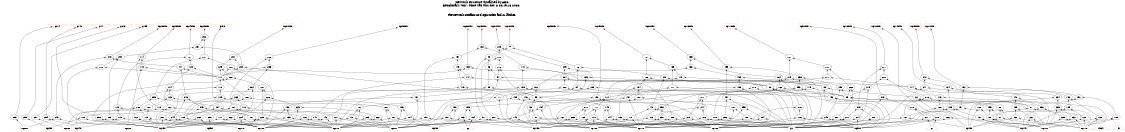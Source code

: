 # Network structure generated by ABC

digraph network {
size = "7.5,10";
center = true;
edge [dir = back];

{
  node [shape = plaintext];
  edge [style = invis];
  LevelTitle1 [label=""];
  LevelTitle2 [label=""];
  Level10 [label = ""];
  Level9 [label = ""];
  Level8 [label = ""];
  Level7 [label = ""];
  Level6 [label = ""];
  Level5 [label = ""];
  Level4 [label = ""];
  Level3 [label = ""];
  Level2 [label = ""];
  Level1 [label = ""];
  Level0 [label = ""];
  LevelTitle1 ->  LevelTitle2 ->  Level10 ->  Level9 ->  Level8 ->  Level7 ->  Level6 ->  Level5 ->  Level4 ->  Level3 ->  Level2 ->  Level1 ->  Level0;
}

{
  rank = same;
  LevelTitle1;
  title1 [shape=plaintext,
          fontsize=20,
          fontname = "Times-Roman",
          label="Network structure visualized by ABC\nBenchmark \"top\". Time was Thu Oct  8 20:19:13 2020. "
         ];
}

{
  rank = same;
  LevelTitle2;
  title2 [shape=plaintext,
          fontsize=18,
          fontname = "Times-Roman",
          label="The network contains 224 logic nodes and 21 latches.\n"
         ];
}

{
  rank = same;
  Level10;
  Node6 [label = "g214", shape = invtriangle, color = coral, fillcolor = coral];
  Node7 [label = "g148", shape = invtriangle, color = coral, fillcolor = coral];
  Node8 [label = "g147", shape = invtriangle, color = coral, fillcolor = coral];
  Node9 [label = "g213", shape = invtriangle, color = coral, fillcolor = coral];
  Node10 [label = "g199", shape = invtriangle, color = coral, fillcolor = coral];
  Node11 [label = "g198", shape = invtriangle, color = coral, fillcolor = coral];
  Node13 [label = "ng12L_in", shape = box, color = coral, fillcolor = coral];
  Node16 [label = "ng23L_in", shape = box, color = coral, fillcolor = coral];
  Node19 [label = "ng24L_in", shape = box, color = coral, fillcolor = coral];
  Node22 [label = "ng14L_in", shape = box, color = coral, fillcolor = coral];
  Node25 [label = "ng13L_in", shape = box, color = coral, fillcolor = coral];
  Node28 [label = "ng22L_in", shape = box, color = coral, fillcolor = coral];
  Node31 [label = "ng20L_in", shape = box, color = coral, fillcolor = coral];
  Node34 [label = "ng10L_in", shape = box, color = coral, fillcolor = coral];
  Node37 [label = "ng19L_in", shape = box, color = coral, fillcolor = coral];
  Node40 [label = "ng11L_in", shape = box, color = coral, fillcolor = coral];
  Node43 [label = "ng29L_in", shape = box, color = coral, fillcolor = coral];
  Node46 [label = "ng21L_in", shape = box, color = coral, fillcolor = coral];
  Node49 [label = "ng30L_in", shape = box, color = coral, fillcolor = coral];
  Node52 [label = "ng16L_in", shape = box, color = coral, fillcolor = coral];
  Node55 [label = "ng27L_in", shape = box, color = coral, fillcolor = coral];
  Node58 [label = "ng15L_in", shape = box, color = coral, fillcolor = coral];
  Node61 [label = "ng28L_in", shape = box, color = coral, fillcolor = coral];
  Node64 [label = "ng18L_in", shape = box, color = coral, fillcolor = coral];
  Node67 [label = "ng25L_in", shape = box, color = coral, fillcolor = coral];
  Node70 [label = "ng17L_in", shape = box, color = coral, fillcolor = coral];
  Node73 [label = "ng26L_in", shape = box, color = coral, fillcolor = coral];
}

{
  rank = same;
  Level9;
  Node292 [label = "292\n", shape = ellipse];
}

{
  rank = same;
  Level8;
  Node99 [label = "99\n", shape = ellipse];
  Node152 [label = "152\n", shape = ellipse];
  Node209 [label = "209\n", shape = ellipse];
  Node291 [label = "291\n", shape = ellipse];
}

{
  rank = same;
  Level7;
  Node98 [label = "98\n", shape = ellipse];
  Node114 [label = "114\n", shape = ellipse];
  Node127 [label = "127\n", shape = ellipse];
  Node151 [label = "151\n", shape = ellipse];
  Node165 [label = "165\n", shape = ellipse];
  Node187 [label = "187\n", shape = ellipse];
  Node208 [label = "208\n", shape = ellipse];
  Node231 [label = "231\n", shape = ellipse];
  Node248 [label = "248\n", shape = ellipse];
  Node266 [label = "266\n", shape = ellipse];
  Node281 [label = "281\n", shape = ellipse];
  Node287 [label = "287\n", shape = ellipse];
  Node290 [label = "290\n", shape = ellipse];
}

{
  rank = same;
  Level6;
  Node86 [label = "86\n", shape = ellipse];
  Node96 [label = "96\n", shape = ellipse];
  Node113 [label = "113\n", shape = ellipse];
  Node125 [label = "125\n", shape = ellipse];
  Node140 [label = "140\n", shape = ellipse];
  Node149 [label = "149\n", shape = ellipse];
  Node153 [label = "153\n", shape = ellipse];
  Node163 [label = "163\n", shape = ellipse];
  Node185 [label = "185\n", shape = ellipse];
  Node205 [label = "205\n", shape = ellipse];
  Node206 [label = "206\n", shape = ellipse];
  Node221 [label = "221\n", shape = ellipse];
  Node229 [label = "229\n", shape = ellipse];
  Node230 [label = "230\n", shape = ellipse];
  Node247 [label = "247\n", shape = ellipse];
  Node259 [label = "259\n", shape = ellipse];
  Node265 [label = "265\n", shape = ellipse];
  Node280 [label = "280\n", shape = ellipse];
  Node286 [label = "286\n", shape = ellipse];
  Node288 [label = "288\n", shape = ellipse];
}

{
  rank = same;
  Level5;
  Node85 [label = "85\n", shape = ellipse];
  Node94 [label = "94\n", shape = ellipse];
  Node111 [label = "111\n", shape = ellipse];
  Node139 [label = "139\n", shape = ellipse];
  Node147 [label = "147\n", shape = ellipse];
  Node159 [label = "159\n", shape = ellipse];
  Node164 [label = "164\n", shape = ellipse];
  Node175 [label = "175\n", shape = ellipse];
  Node186 [label = "186\n", shape = ellipse];
  Node204 [label = "204\n", shape = ellipse];
  Node220 [label = "220\n", shape = ellipse];
  Node228 [label = "228\n", shape = ellipse];
  Node242 [label = "242\n", shape = ellipse];
  Node258 [label = "258\n", shape = ellipse];
  Node271 [label = "271\n", shape = ellipse];
  Node279 [label = "279\n", shape = ellipse];
}

{
  rank = same;
  Level4;
  Node83 [label = "83\n", shape = ellipse];
  Node84 [label = "84\n", shape = ellipse];
  Node90 [label = "90\n", shape = ellipse];
  Node95 [label = "95\n", shape = ellipse];
  Node110 [label = "110\n", shape = ellipse];
  Node124 [label = "124\n", shape = ellipse];
  Node134 [label = "134\n", shape = ellipse];
  Node138 [label = "138\n", shape = ellipse];
  Node148 [label = "148\n", shape = ellipse];
  Node158 [label = "158\n", shape = ellipse];
  Node160 [label = "160\n", shape = ellipse];
  Node162 [label = "162\n", shape = ellipse];
  Node174 [label = "174\n", shape = ellipse];
  Node177 [label = "177\n", shape = ellipse];
  Node179 [label = "179\n", shape = ellipse];
  Node184 [label = "184\n", shape = ellipse];
  Node192 [label = "192\n", shape = ellipse];
  Node202 [label = "202\n", shape = ellipse];
  Node203 [label = "203\n", shape = ellipse];
  Node215 [label = "215\n", shape = ellipse];
  Node227 [label = "227\n", shape = ellipse];
  Node241 [label = "241\n", shape = ellipse];
  Node250 [label = "250\n", shape = ellipse];
  Node253 [label = "253\n", shape = ellipse];
  Node264 [label = "264\n", shape = ellipse];
  Node268 [label = "268\n", shape = ellipse];
  Node278 [label = "278\n", shape = ellipse];
}

{
  rank = same;
  Level3;
  Node77 [label = "77\n", shape = ellipse];
  Node82 [label = "82\n", shape = ellipse];
  Node89 [label = "89\n", shape = ellipse];
  Node93 [label = "93\n", shape = ellipse];
  Node106 [label = "106\n", shape = ellipse];
  Node109 [label = "109\n", shape = ellipse];
  Node123 [label = "123\n", shape = ellipse];
  Node132 [label = "132\n", shape = ellipse];
  Node137 [label = "137\n", shape = ellipse];
  Node146 [label = "146\n", shape = ellipse];
  Node156 [label = "156\n", shape = ellipse];
  Node157 [label = "157\n", shape = ellipse];
  Node172 [label = "172\n", shape = ellipse];
  Node173 [label = "173\n", shape = ellipse];
  Node182 [label = "182\n", shape = ellipse];
  Node190 [label = "190\n", shape = ellipse];
  Node196 [label = "196\n", shape = ellipse];
  Node199 [label = "199\n", shape = ellipse];
  Node213 [label = "213\n", shape = ellipse];
  Node216 [label = "216\n", shape = ellipse];
  Node226 [label = "226\n", shape = ellipse];
  Node234 [label = "234\n", shape = ellipse];
  Node240 [label = "240\n", shape = ellipse];
  Node246 [label = "246\n", shape = ellipse];
  Node257 [label = "257\n", shape = ellipse];
  Node263 [label = "263\n", shape = ellipse];
  Node277 [label = "277\n", shape = ellipse];
  Node285 [label = "285\n", shape = ellipse];
}

{
  rank = same;
  Level2;
  Node76 [label = "76\n", shape = ellipse];
  Node79 [label = "79\n", shape = ellipse];
  Node81 [label = "81\n", shape = ellipse];
  Node88 [label = "88\n", shape = ellipse];
  Node92 [label = "92\n", shape = ellipse];
  Node105 [label = "105\n", shape = ellipse];
  Node108 [label = "108\n", shape = ellipse];
  Node112 [label = "112\n", shape = ellipse];
  Node118 [label = "118\n", shape = ellipse];
  Node120 [label = "120\n", shape = ellipse];
  Node122 [label = "122\n", shape = ellipse];
  Node126 [label = "126\n", shape = ellipse];
  Node129 [label = "129\n", shape = ellipse];
  Node133 [label = "133\n", shape = ellipse];
  Node136 [label = "136\n", shape = ellipse];
  Node145 [label = "145\n", shape = ellipse];
  Node154 [label = "154\n", shape = ellipse];
  Node155 [label = "155\n", shape = ellipse];
  Node168 [label = "168\n", shape = ellipse];
  Node171 [label = "171\n", shape = ellipse];
  Node181 [label = "181\n", shape = ellipse];
  Node188 [label = "188\n", shape = ellipse];
  Node191 [label = "191\n", shape = ellipse];
  Node195 [label = "195\n", shape = ellipse];
  Node198 [label = "198\n", shape = ellipse];
  Node212 [label = "212\n", shape = ellipse];
  Node219 [label = "219\n", shape = ellipse];
  Node223 [label = "223\n", shape = ellipse];
  Node233 [label = "233\n", shape = ellipse];
  Node236 [label = "236\n", shape = ellipse];
  Node239 [label = "239\n", shape = ellipse];
  Node245 [label = "245\n", shape = ellipse];
  Node252 [label = "252\n", shape = ellipse];
  Node255 [label = "255\n", shape = ellipse];
  Node261 [label = "261\n", shape = ellipse];
  Node270 [label = "270\n", shape = ellipse];
  Node274 [label = "274\n", shape = ellipse];
  Node276 [label = "276\n", shape = ellipse];
  Node282 [label = "282\n", shape = ellipse];
  Node284 [label = "284\n", shape = ellipse];
}

{
  rank = same;
  Level1;
  Node75 [label = "75\n", shape = ellipse];
  Node78 [label = "78\n", shape = ellipse];
  Node80 [label = "80\n", shape = ellipse];
  Node87 [label = "87\n", shape = ellipse];
  Node91 [label = "91\n", shape = ellipse];
  Node97 [label = "97\n", shape = ellipse];
  Node100 [label = "100\n", shape = ellipse];
  Node101 [label = "101\n", shape = ellipse];
  Node102 [label = "102\n", shape = ellipse];
  Node103 [label = "103\n", shape = ellipse];
  Node104 [label = "104\n", shape = ellipse];
  Node107 [label = "107\n", shape = ellipse];
  Node115 [label = "115\n", shape = ellipse];
  Node116 [label = "116\n", shape = ellipse];
  Node117 [label = "117\n", shape = ellipse];
  Node119 [label = "119\n", shape = ellipse];
  Node121 [label = "121\n", shape = ellipse];
  Node128 [label = "128\n", shape = ellipse];
  Node130 [label = "130\n", shape = ellipse];
  Node131 [label = "131\n", shape = ellipse];
  Node135 [label = "135\n", shape = ellipse];
  Node141 [label = "141\n", shape = ellipse];
  Node142 [label = "142\n", shape = ellipse];
  Node143 [label = "143\n", shape = ellipse];
  Node144 [label = "144\n", shape = ellipse];
  Node150 [label = "150\n", shape = ellipse];
  Node161 [label = "161\n", shape = ellipse];
  Node166 [label = "166\n", shape = ellipse];
  Node167 [label = "167\n", shape = ellipse];
  Node169 [label = "169\n", shape = ellipse];
  Node170 [label = "170\n", shape = ellipse];
  Node176 [label = "176\n", shape = ellipse];
  Node178 [label = "178\n", shape = ellipse];
  Node180 [label = "180\n", shape = ellipse];
  Node183 [label = "183\n", shape = ellipse];
  Node189 [label = "189\n", shape = ellipse];
  Node193 [label = "193\n", shape = ellipse];
  Node194 [label = "194\n", shape = ellipse];
  Node197 [label = "197\n", shape = ellipse];
  Node200 [label = "200\n", shape = ellipse];
  Node201 [label = "201\n", shape = ellipse];
  Node207 [label = "207\n", shape = ellipse];
  Node210 [label = "210\n", shape = ellipse];
  Node211 [label = "211\n", shape = ellipse];
  Node214 [label = "214\n", shape = ellipse];
  Node217 [label = "217\n", shape = ellipse];
  Node218 [label = "218\n", shape = ellipse];
  Node222 [label = "222\n", shape = ellipse];
  Node224 [label = "224\n", shape = ellipse];
  Node225 [label = "225\n", shape = ellipse];
  Node232 [label = "232\n", shape = ellipse];
  Node235 [label = "235\n", shape = ellipse];
  Node237 [label = "237\n", shape = ellipse];
  Node238 [label = "238\n", shape = ellipse];
  Node243 [label = "243\n", shape = ellipse];
  Node244 [label = "244\n", shape = ellipse];
  Node249 [label = "249\n", shape = ellipse];
  Node251 [label = "251\n", shape = ellipse];
  Node254 [label = "254\n", shape = ellipse];
  Node256 [label = "256\n", shape = ellipse];
  Node260 [label = "260\n", shape = ellipse];
  Node262 [label = "262\n", shape = ellipse];
  Node267 [label = "267\n", shape = ellipse];
  Node269 [label = "269\n", shape = ellipse];
  Node272 [label = "272\n", shape = ellipse];
  Node273 [label = "273\n", shape = ellipse];
  Node275 [label = "275\n", shape = ellipse];
  Node283 [label = "283\n", shape = ellipse];
  Node289 [label = "289\n", shape = ellipse];
  Node293 [label = "293\n", shape = ellipse];
  Node294 [label = "294\n", shape = ellipse];
  Node295 [label = "295\n", shape = ellipse];
  Node296 [label = "296\n", shape = ellipse];
  Node297 [label = "297\n", shape = ellipse];
  Node298 [label = "298\n", shape = ellipse];
}

{
  rank = same;
  Level0;
  Node1 [label = "clock", shape = triangle, color = coral, fillcolor = coral];
  Node2 [label = "ck", shape = triangle, color = coral, fillcolor = coral];
  Node3 [label = "g2", shape = triangle, color = coral, fillcolor = coral];
  Node4 [label = "g1", shape = triangle, color = coral, fillcolor = coral];
  Node5 [label = "g0", shape = triangle, color = coral, fillcolor = coral];
  Node14 [label = "ng12L", shape = box, color = coral, fillcolor = coral];
  Node17 [label = "ng23L", shape = box, color = coral, fillcolor = coral];
  Node20 [label = "ng24L", shape = box, color = coral, fillcolor = coral];
  Node23 [label = "ng14L", shape = box, color = coral, fillcolor = coral];
  Node26 [label = "ng13L", shape = box, color = coral, fillcolor = coral];
  Node29 [label = "ng22L", shape = box, color = coral, fillcolor = coral];
  Node32 [label = "ng20L", shape = box, color = coral, fillcolor = coral];
  Node35 [label = "ng10L", shape = box, color = coral, fillcolor = coral];
  Node38 [label = "ng19L", shape = box, color = coral, fillcolor = coral];
  Node41 [label = "ng11L", shape = box, color = coral, fillcolor = coral];
  Node44 [label = "ng29L", shape = box, color = coral, fillcolor = coral];
  Node47 [label = "ng21L", shape = box, color = coral, fillcolor = coral];
  Node50 [label = "ng30L", shape = box, color = coral, fillcolor = coral];
  Node53 [label = "ng16L", shape = box, color = coral, fillcolor = coral];
  Node56 [label = "ng27L", shape = box, color = coral, fillcolor = coral];
  Node59 [label = "ng15L", shape = box, color = coral, fillcolor = coral];
  Node62 [label = "ng28L", shape = box, color = coral, fillcolor = coral];
  Node65 [label = "ng18L", shape = box, color = coral, fillcolor = coral];
  Node68 [label = "ng25L", shape = box, color = coral, fillcolor = coral];
  Node71 [label = "ng17L", shape = box, color = coral, fillcolor = coral];
  Node74 [label = "ng26L", shape = box, color = coral, fillcolor = coral];
}

title1 -> title2 [style = invis];
title2 -> Node6 [style = invis];
title2 -> Node7 [style = invis];
title2 -> Node8 [style = invis];
title2 -> Node9 [style = invis];
title2 -> Node10 [style = invis];
title2 -> Node11 [style = invis];
title2 -> Node13 [style = invis];
title2 -> Node16 [style = invis];
title2 -> Node19 [style = invis];
title2 -> Node22 [style = invis];
title2 -> Node25 [style = invis];
title2 -> Node28 [style = invis];
title2 -> Node31 [style = invis];
title2 -> Node34 [style = invis];
title2 -> Node37 [style = invis];
title2 -> Node40 [style = invis];
title2 -> Node43 [style = invis];
title2 -> Node46 [style = invis];
title2 -> Node49 [style = invis];
title2 -> Node52 [style = invis];
title2 -> Node55 [style = invis];
title2 -> Node58 [style = invis];
title2 -> Node61 [style = invis];
title2 -> Node64 [style = invis];
title2 -> Node67 [style = invis];
title2 -> Node70 [style = invis];
title2 -> Node73 [style = invis];
Node6 -> Node7 [style = invis];
Node7 -> Node8 [style = invis];
Node8 -> Node9 [style = invis];
Node9 -> Node10 [style = invis];
Node10 -> Node11 [style = invis];
Node6 -> Node293 [style = solid];
Node7 -> Node294 [style = solid];
Node8 -> Node295 [style = solid];
Node9 -> Node296 [style = solid];
Node10 -> Node297 [style = solid];
Node11 -> Node298 [style = solid];
Node13 -> Node99 [style = solid];
Node16 -> Node114 [style = solid];
Node19 -> Node127 [style = solid];
Node22 -> Node134 [style = solid];
Node25 -> Node152 [style = solid];
Node28 -> Node153 [style = solid];
Node31 -> Node165 [style = solid];
Node34 -> Node166 [style = solid];
Node37 -> Node187 [style = solid];
Node40 -> Node192 [style = solid];
Node43 -> Node196 [style = solid];
Node46 -> Node209 [style = solid];
Node49 -> Node213 [style = solid];
Node52 -> Node221 [style = solid];
Node55 -> Node231 [style = solid];
Node58 -> Node242 [style = solid];
Node61 -> Node248 [style = solid];
Node64 -> Node259 [style = solid];
Node67 -> Node266 [style = solid];
Node70 -> Node281 [style = solid];
Node73 -> Node292 [style = solid];
Node75 -> Node14 [style = solid];
Node75 -> Node32 [style = solid];
Node76 -> Node47 [style = solid];
Node76 -> Node75 [style = solid];
Node77 -> Node38 [style = solid];
Node77 -> Node76 [style = solid];
Node78 -> Node65 [style = solid];
Node78 -> Node71 [style = solid];
Node79 -> Node53 [style = solid];
Node79 -> Node78 [style = solid];
Node80 -> Node23 [style = solid];
Node80 -> Node35 [style = solid];
Node81 -> Node41 [style = solid];
Node81 -> Node80 [style = solid];
Node82 -> Node59 [style = solid];
Node82 -> Node81 [style = solid];
Node83 -> Node50 [style = solid];
Node83 -> Node82 [style = solid];
Node84 -> Node5 [style = solid];
Node84 -> Node77 [style = solid];
Node85 -> Node79 [style = solid];
Node85 -> Node83 [style = solid];
Node86 -> Node84 [style = solid];
Node86 -> Node85 [style = solid];
Node87 -> Node41 [style = solid];
Node87 -> Node59 [style = solid];
Node88 -> Node23 [style = solid];
Node88 -> Node87 [style = solid];
Node89 -> Node35 [style = solid];
Node89 -> Node88 [style = solid];
Node90 -> Node50 [style = solid];
Node90 -> Node89 [style = solid];
Node91 -> Node38 [style = solid];
Node91 -> Node71 [style = solid];
Node92 -> Node65 [style = solid];
Node92 -> Node91 [style = solid];
Node93 -> Node53 [style = solid];
Node93 -> Node92 [style = solid];
Node94 -> Node32 [style = solid];
Node94 -> Node90 [style = solid];
Node95 -> Node47 [style = solid];
Node95 -> Node93 [style = solid];
Node96 -> Node94 [style = solid];
Node96 -> Node95 [style = solid];
Node97 -> Node5 [style = solid];
Node97 -> Node14 [style = solid];
Node98 -> Node96 [style = solid];
Node98 -> Node97 [style = solid];
Node99 -> Node86 [style = solid];
Node99 -> Node98 [style = solid];
Node100 -> Node17 [style = solid];
Node100 -> Node26 [style = solid];
Node101 -> Node14 [style = solid];
Node101 -> Node47 [style = solid];
Node102 -> Node14 [style = solid];
Node102 -> Node26 [style = solid];
Node103 -> Node14 [style = solid];
Node103 -> Node26 [style = solid];
Node104 -> Node44 [style = solid];
Node104 -> Node47 [style = solid];
Node105 -> Node32 [style = solid];
Node105 -> Node104 [style = solid];
Node106 -> Node103 [style = solid];
Node106 -> Node105 [style = solid];
Node107 -> Node44 [style = solid];
Node107 -> Node47 [style = solid];
Node108 -> Node32 [style = solid];
Node108 -> Node107 [style = solid];
Node109 -> Node103 [style = solid];
Node109 -> Node108 [style = solid];
Node110 -> Node29 [style = solid];
Node110 -> Node109 [style = solid];
Node111 -> Node106 [style = solid];
Node111 -> Node110 [style = solid];
Node112 -> Node100 [style = solid];
Node112 -> Node101 [style = solid];
Node113 -> Node102 [style = solid];
Node113 -> Node111 [style = solid];
Node114 -> Node112 [style = solid];
Node114 -> Node113 [style = solid];
Node115 -> Node14 [style = solid];
Node115 -> Node20 [style = solid];
Node116 -> Node14 [style = solid];
Node116 -> Node32 [style = solid];
Node117 -> Node26 [style = solid];
Node117 -> Node47 [style = solid];
Node118 -> Node116 [style = solid];
Node118 -> Node117 [style = solid];
Node119 -> Node26 [style = solid];
Node119 -> Node47 [style = solid];
Node120 -> Node20 [style = solid];
Node120 -> Node119 [style = solid];
Node121 -> Node32 [style = solid];
Node121 -> Node47 [style = solid];
Node122 -> Node26 [style = solid];
Node122 -> Node121 [style = solid];
Node123 -> Node118 [style = solid];
Node123 -> Node120 [style = solid];
Node124 -> Node122 [style = solid];
Node124 -> Node123 [style = solid];
Node125 -> Node111 [style = solid];
Node125 -> Node124 [style = solid];
Node126 -> Node103 [style = solid];
Node126 -> Node115 [style = solid];
Node127 -> Node125 [style = solid];
Node127 -> Node126 [style = solid];
Node128 -> Node35 [style = solid];
Node128 -> Node41 [style = solid];
Node129 -> Node23 [style = solid];
Node129 -> Node128 [style = solid];
Node130 -> Node23 [style = solid];
Node130 -> Node41 [style = solid];
Node131 -> Node23 [style = solid];
Node131 -> Node35 [style = solid];
Node132 -> Node129 [style = solid];
Node132 -> Node130 [style = solid];
Node133 -> Node5 [style = solid];
Node133 -> Node131 [style = solid];
Node134 -> Node132 [style = solid];
Node134 -> Node133 [style = solid];
Node135 -> Node26 [style = solid];
Node135 -> Node47 [style = solid];
Node136 -> Node14 [style = solid];
Node136 -> Node135 [style = solid];
Node137 -> Node32 [style = solid];
Node137 -> Node136 [style = solid];
Node138 -> Node5 [style = solid];
Node138 -> Node137 [style = solid];
Node139 -> Node83 [style = solid];
Node139 -> Node93 [style = solid];
Node140 -> Node138 [style = solid];
Node140 -> Node139 [style = solid];
Node141 -> Node14 [style = solid];
Node141 -> Node47 [style = solid];
Node142 -> Node14 [style = solid];
Node142 -> Node47 [style = solid];
Node143 -> Node32 [style = solid];
Node143 -> Node38 [style = solid];
Node144 -> Node53 [style = solid];
Node144 -> Node65 [style = solid];
Node145 -> Node71 [style = solid];
Node145 -> Node144 [style = solid];
Node146 -> Node143 [style = solid];
Node146 -> Node145 [style = solid];
Node147 -> Node90 [style = solid];
Node147 -> Node141 [style = solid];
Node148 -> Node142 [style = solid];
Node148 -> Node146 [style = solid];
Node149 -> Node147 [style = solid];
Node149 -> Node148 [style = solid];
Node150 -> Node5 [style = solid];
Node150 -> Node26 [style = solid];
Node151 -> Node149 [style = solid];
Node151 -> Node150 [style = solid];
Node152 -> Node140 [style = solid];
Node152 -> Node151 [style = solid];
Node153 -> Node5 [style = solid];
Node153 -> Node111 [style = solid];
Node154 -> Node65 [style = solid];
Node154 -> Node143 [style = solid];
Node155 -> Node80 [style = solid];
Node155 -> Node87 [style = solid];
Node156 -> Node50 [style = solid];
Node156 -> Node155 [style = solid];
Node157 -> Node71 [style = solid];
Node157 -> Node154 [style = solid];
Node158 -> Node53 [style = solid];
Node158 -> Node157 [style = solid];
Node159 -> Node156 [style = solid];
Node159 -> Node158 [style = solid];
Node160 -> Node32 [style = solid];
Node160 -> Node93 [style = solid];
Node161 -> Node32 [style = solid];
Node161 -> Node50 [style = solid];
Node162 -> Node89 [style = solid];
Node162 -> Node161 [style = solid];
Node163 -> Node159 [style = solid];
Node163 -> Node160 [style = solid];
Node164 -> Node5 [style = solid];
Node164 -> Node162 [style = solid];
Node165 -> Node163 [style = solid];
Node165 -> Node164 [style = solid];
Node166 -> Node5 [style = solid];
Node166 -> Node35 [style = solid];
Node167 -> Node53 [style = solid];
Node167 -> Node59 [style = solid];
Node168 -> Node23 [style = solid];
Node168 -> Node167 [style = solid];
Node169 -> Node65 [style = solid];
Node169 -> Node71 [style = solid];
Node170 -> Node65 [style = solid];
Node170 -> Node71 [style = solid];
Node171 -> Node169 [style = solid];
Node171 -> Node170 [style = solid];
Node172 -> Node38 [style = solid];
Node172 -> Node171 [style = solid];
Node173 -> Node41 [style = solid];
Node173 -> Node168 [style = solid];
Node174 -> Node35 [style = solid];
Node174 -> Node173 [style = solid];
Node175 -> Node172 [style = solid];
Node175 -> Node174 [style = solid];
Node176 -> Node50 [style = solid];
Node176 -> Node53 [style = solid];
Node177 -> Node172 [style = solid];
Node177 -> Node176 [style = solid];
Node178 -> Node38 [style = solid];
Node178 -> Node50 [style = solid];
Node179 -> Node89 [style = solid];
Node179 -> Node178 [style = solid];
Node180 -> Node5 [style = solid];
Node180 -> Node71 [style = solid];
Node181 -> Node53 [style = solid];
Node181 -> Node180 [style = solid];
Node182 -> Node65 [style = solid];
Node182 -> Node181 [style = solid];
Node183 -> Node5 [style = solid];
Node183 -> Node38 [style = solid];
Node184 -> Node182 [style = solid];
Node184 -> Node183 [style = solid];
Node185 -> Node175 [style = solid];
Node185 -> Node177 [style = solid];
Node186 -> Node179 [style = solid];
Node186 -> Node184 [style = solid];
Node187 -> Node185 [style = solid];
Node187 -> Node186 [style = solid];
Node188 -> Node59 [style = solid];
Node188 -> Node80 [style = solid];
Node189 -> Node35 [style = solid];
Node189 -> Node41 [style = solid];
Node190 -> Node188 [style = solid];
Node190 -> Node189 [style = solid];
Node191 -> Node5 [style = solid];
Node191 -> Node128 [style = solid];
Node192 -> Node190 [style = solid];
Node192 -> Node191 [style = solid];
Node193 -> Node3 [style = solid];
Node193 -> Node44 [style = solid];
Node194 -> Node3 [style = solid];
Node194 -> Node44 [style = solid];
Node195 -> Node193 [style = solid];
Node195 -> Node194 [style = solid];
Node196 -> Node5 [style = solid];
Node196 -> Node195 [style = solid];
Node197 -> Node38 [style = solid];
Node197 -> Node47 [style = solid];
Node198 -> Node32 [style = solid];
Node198 -> Node197 [style = solid];
Node199 -> Node65 [style = solid];
Node199 -> Node198 [style = solid];
Node200 -> Node53 [style = solid];
Node200 -> Node71 [style = solid];
Node201 -> Node14 [style = solid];
Node201 -> Node26 [style = solid];
Node202 -> Node156 [style = solid];
Node202 -> Node201 [style = solid];
Node203 -> Node5 [style = solid];
Node203 -> Node199 [style = solid];
Node204 -> Node200 [style = solid];
Node204 -> Node202 [style = solid];
Node205 -> Node203 [style = solid];
Node205 -> Node204 [style = solid];
Node206 -> Node93 [style = solid];
Node206 -> Node94 [style = solid];
Node207 -> Node5 [style = solid];
Node207 -> Node47 [style = solid];
Node208 -> Node206 [style = solid];
Node208 -> Node207 [style = solid];
Node209 -> Node205 [style = solid];
Node209 -> Node208 [style = solid];
Node210 -> Node4 [style = solid];
Node210 -> Node50 [style = solid];
Node211 -> Node4 [style = solid];
Node211 -> Node50 [style = solid];
Node212 -> Node210 [style = solid];
Node212 -> Node211 [style = solid];
Node213 -> Node5 [style = solid];
Node213 -> Node212 [style = solid];
Node214 -> Node50 [style = solid];
Node214 -> Node53 [style = solid];
Node215 -> Node89 [style = solid];
Node215 -> Node214 [style = solid];
Node216 -> Node81 [style = solid];
Node216 -> Node167 [style = solid];
Node217 -> Node5 [style = solid];
Node217 -> Node53 [style = solid];
Node218 -> Node5 [style = solid];
Node218 -> Node50 [style = solid];
Node219 -> Node217 [style = solid];
Node219 -> Node218 [style = solid];
Node220 -> Node215 [style = solid];
Node220 -> Node216 [style = solid];
Node221 -> Node219 [style = solid];
Node221 -> Node220 [style = solid];
Node222 -> Node32 [style = solid];
Node222 -> Node47 [style = solid];
Node223 -> Node14 [style = solid];
Node223 -> Node222 [style = solid];
Node224 -> Node14 [style = solid];
Node224 -> Node56 [style = solid];
Node225 -> Node47 [style = solid];
Node225 -> Node56 [style = solid];
Node226 -> Node223 [style = solid];
Node226 -> Node224 [style = solid];
Node227 -> Node225 [style = solid];
Node227 -> Node226 [style = solid];
Node228 -> Node26 [style = solid];
Node228 -> Node227 [style = solid];
Node229 -> Node111 [style = solid];
Node229 -> Node228 [style = solid];
Node230 -> Node65 [style = solid];
Node230 -> Node111 [style = solid];
Node231 -> Node229 [style = solid];
Node231 -> Node230 [style = solid];
Node232 -> Node23 [style = solid];
Node232 -> Node41 [style = solid];
Node233 -> Node35 [style = solid];
Node233 -> Node232 [style = solid];
Node234 -> Node59 [style = solid];
Node234 -> Node233 [style = solid];
Node235 -> Node35 [style = solid];
Node235 -> Node41 [style = solid];
Node236 -> Node23 [style = solid];
Node236 -> Node235 [style = solid];
Node237 -> Node23 [style = solid];
Node237 -> Node35 [style = solid];
Node238 -> Node41 [style = solid];
Node238 -> Node59 [style = solid];
Node239 -> Node237 [style = solid];
Node239 -> Node238 [style = solid];
Node240 -> Node236 [style = solid];
Node240 -> Node239 [style = solid];
Node241 -> Node5 [style = solid];
Node241 -> Node240 [style = solid];
Node242 -> Node234 [style = solid];
Node242 -> Node241 [style = solid];
Node243 -> Node26 [style = solid];
Node243 -> Node62 [style = solid];
Node244 -> Node26 [style = solid];
Node244 -> Node32 [style = solid];
Node245 -> Node101 [style = solid];
Node245 -> Node103 [style = solid];
Node246 -> Node244 [style = solid];
Node246 -> Node245 [style = solid];
Node247 -> Node111 [style = solid];
Node247 -> Node246 [style = solid];
Node248 -> Node243 [style = solid];
Node248 -> Node247 [style = solid];
Node249 -> Node50 [style = solid];
Node249 -> Node65 [style = solid];
Node250 -> Node89 [style = solid];
Node250 -> Node249 [style = solid];
Node251 -> Node53 [style = solid];
Node251 -> Node65 [style = solid];
Node252 -> Node71 [style = solid];
Node252 -> Node251 [style = solid];
Node253 -> Node156 [style = solid];
Node253 -> Node252 [style = solid];
Node254 -> Node5 [style = solid];
Node254 -> Node53 [style = solid];
Node255 -> Node71 [style = solid];
Node255 -> Node254 [style = solid];
Node256 -> Node5 [style = solid];
Node256 -> Node65 [style = solid];
Node257 -> Node255 [style = solid];
Node257 -> Node256 [style = solid];
Node258 -> Node250 [style = solid];
Node258 -> Node253 [style = solid];
Node259 -> Node257 [style = solid];
Node259 -> Node258 [style = solid];
Node260 -> Node26 [style = solid];
Node260 -> Node68 [style = solid];
Node261 -> Node47 [style = solid];
Node261 -> Node260 [style = solid];
Node262 -> Node14 [style = solid];
Node262 -> Node68 [style = solid];
Node263 -> Node103 [style = solid];
Node263 -> Node118 [style = solid];
Node264 -> Node262 [style = solid];
Node264 -> Node263 [style = solid];
Node265 -> Node111 [style = solid];
Node265 -> Node264 [style = solid];
Node266 -> Node261 [style = solid];
Node266 -> Node265 [style = solid];
Node267 -> Node50 [style = solid];
Node267 -> Node71 [style = solid];
Node268 -> Node89 [style = solid];
Node268 -> Node267 [style = solid];
Node269 -> Node38 [style = solid];
Node269 -> Node71 [style = solid];
Node270 -> Node169 [style = solid];
Node270 -> Node269 [style = solid];
Node271 -> Node174 [style = solid];
Node271 -> Node270 [style = solid];
Node272 -> Node50 [style = solid];
Node272 -> Node65 [style = solid];
Node273 -> Node38 [style = solid];
Node273 -> Node53 [style = solid];
Node274 -> Node272 [style = solid];
Node274 -> Node273 [style = solid];
Node275 -> Node53 [style = solid];
Node275 -> Node71 [style = solid];
Node276 -> Node71 [style = solid];
Node276 -> Node176 [style = solid];
Node277 -> Node274 [style = solid];
Node277 -> Node275 [style = solid];
Node278 -> Node276 [style = solid];
Node278 -> Node277 [style = solid];
Node279 -> Node5 [style = solid];
Node279 -> Node278 [style = solid];
Node280 -> Node268 [style = solid];
Node280 -> Node271 [style = solid];
Node281 -> Node279 [style = solid];
Node281 -> Node280 [style = solid];
Node282 -> Node74 [style = solid];
Node282 -> Node119 [style = solid];
Node283 -> Node32 [style = solid];
Node283 -> Node47 [style = solid];
Node284 -> Node26 [style = solid];
Node284 -> Node283 [style = solid];
Node285 -> Node282 [style = solid];
Node285 -> Node284 [style = solid];
Node286 -> Node14 [style = solid];
Node286 -> Node111 [style = solid];
Node287 -> Node285 [style = solid];
Node287 -> Node286 [style = solid];
Node288 -> Node26 [style = solid];
Node288 -> Node111 [style = solid];
Node289 -> Node14 [style = solid];
Node289 -> Node74 [style = solid];
Node290 -> Node288 [style = solid];
Node290 -> Node289 [style = solid];
Node291 -> Node230 [style = solid];
Node291 -> Node290 [style = solid];
Node292 -> Node287 [style = solid];
Node292 -> Node291 [style = solid];
Node293 -> Node62 [style = solid];
Node294 -> Node20 [style = solid];
Node295 -> Node17 [style = solid];
Node296 -> Node56 [style = solid];
Node297 -> Node74 [style = solid];
Node298 -> Node68 [style = solid];
}

